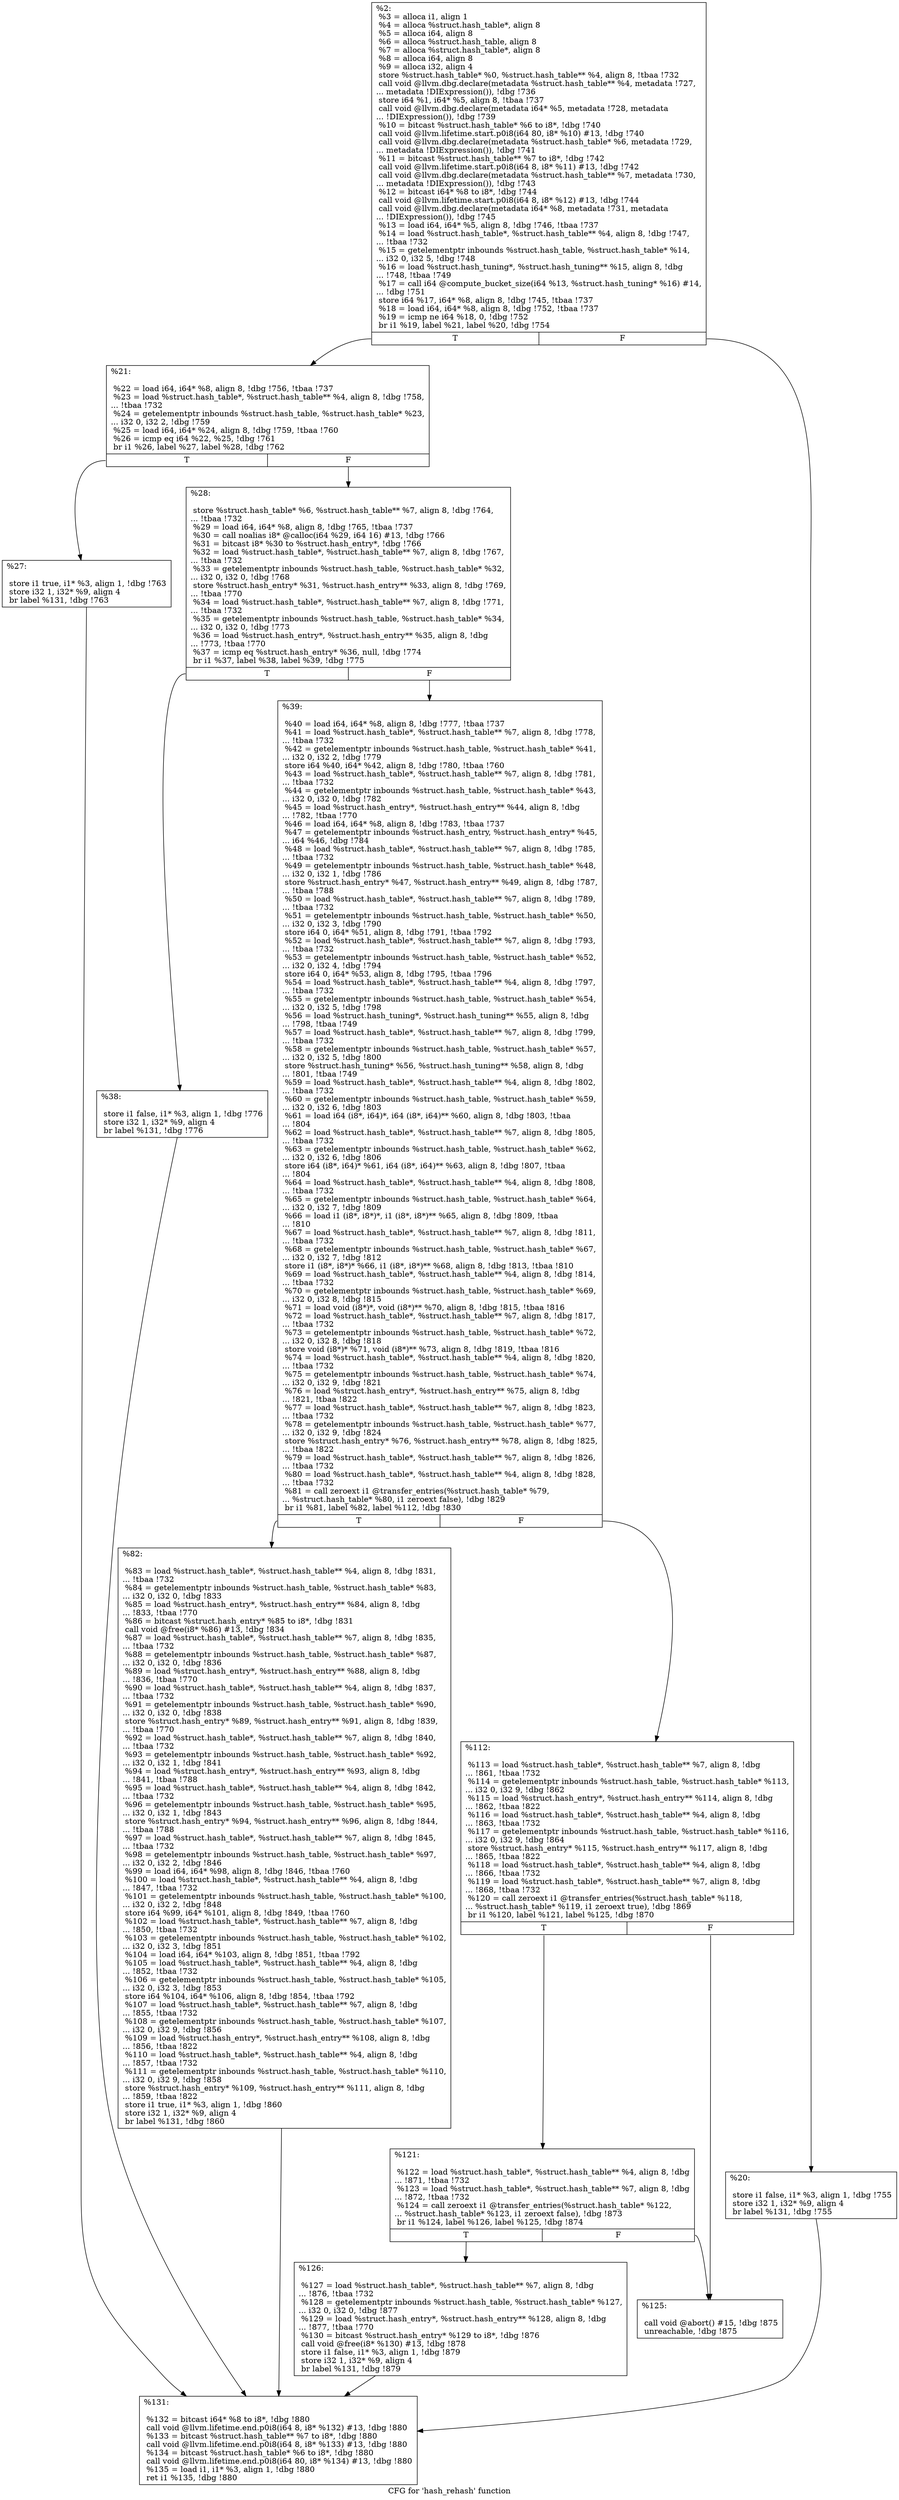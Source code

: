digraph "CFG for 'hash_rehash' function" {
	label="CFG for 'hash_rehash' function";

	Node0x24fab90 [shape=record,label="{%2:\l  %3 = alloca i1, align 1\l  %4 = alloca %struct.hash_table*, align 8\l  %5 = alloca i64, align 8\l  %6 = alloca %struct.hash_table, align 8\l  %7 = alloca %struct.hash_table*, align 8\l  %8 = alloca i64, align 8\l  %9 = alloca i32, align 4\l  store %struct.hash_table* %0, %struct.hash_table** %4, align 8, !tbaa !732\l  call void @llvm.dbg.declare(metadata %struct.hash_table** %4, metadata !727,\l... metadata !DIExpression()), !dbg !736\l  store i64 %1, i64* %5, align 8, !tbaa !737\l  call void @llvm.dbg.declare(metadata i64* %5, metadata !728, metadata\l... !DIExpression()), !dbg !739\l  %10 = bitcast %struct.hash_table* %6 to i8*, !dbg !740\l  call void @llvm.lifetime.start.p0i8(i64 80, i8* %10) #13, !dbg !740\l  call void @llvm.dbg.declare(metadata %struct.hash_table* %6, metadata !729,\l... metadata !DIExpression()), !dbg !741\l  %11 = bitcast %struct.hash_table** %7 to i8*, !dbg !742\l  call void @llvm.lifetime.start.p0i8(i64 8, i8* %11) #13, !dbg !742\l  call void @llvm.dbg.declare(metadata %struct.hash_table** %7, metadata !730,\l... metadata !DIExpression()), !dbg !743\l  %12 = bitcast i64* %8 to i8*, !dbg !744\l  call void @llvm.lifetime.start.p0i8(i64 8, i8* %12) #13, !dbg !744\l  call void @llvm.dbg.declare(metadata i64* %8, metadata !731, metadata\l... !DIExpression()), !dbg !745\l  %13 = load i64, i64* %5, align 8, !dbg !746, !tbaa !737\l  %14 = load %struct.hash_table*, %struct.hash_table** %4, align 8, !dbg !747,\l... !tbaa !732\l  %15 = getelementptr inbounds %struct.hash_table, %struct.hash_table* %14,\l... i32 0, i32 5, !dbg !748\l  %16 = load %struct.hash_tuning*, %struct.hash_tuning** %15, align 8, !dbg\l... !748, !tbaa !749\l  %17 = call i64 @compute_bucket_size(i64 %13, %struct.hash_tuning* %16) #14,\l... !dbg !751\l  store i64 %17, i64* %8, align 8, !dbg !745, !tbaa !737\l  %18 = load i64, i64* %8, align 8, !dbg !752, !tbaa !737\l  %19 = icmp ne i64 %18, 0, !dbg !752\l  br i1 %19, label %21, label %20, !dbg !754\l|{<s0>T|<s1>F}}"];
	Node0x24fab90:s0 -> Node0x25007e0;
	Node0x24fab90:s1 -> Node0x2500790;
	Node0x2500790 [shape=record,label="{%20:\l\l  store i1 false, i1* %3, align 1, !dbg !755\l  store i32 1, i32* %9, align 4\l  br label %131, !dbg !755\l}"];
	Node0x2500790 -> Node0x2500b00;
	Node0x25007e0 [shape=record,label="{%21:\l\l  %22 = load i64, i64* %8, align 8, !dbg !756, !tbaa !737\l  %23 = load %struct.hash_table*, %struct.hash_table** %4, align 8, !dbg !758,\l... !tbaa !732\l  %24 = getelementptr inbounds %struct.hash_table, %struct.hash_table* %23,\l... i32 0, i32 2, !dbg !759\l  %25 = load i64, i64* %24, align 8, !dbg !759, !tbaa !760\l  %26 = icmp eq i64 %22, %25, !dbg !761\l  br i1 %26, label %27, label %28, !dbg !762\l|{<s0>T|<s1>F}}"];
	Node0x25007e0:s0 -> Node0x2500830;
	Node0x25007e0:s1 -> Node0x2500880;
	Node0x2500830 [shape=record,label="{%27:\l\l  store i1 true, i1* %3, align 1, !dbg !763\l  store i32 1, i32* %9, align 4\l  br label %131, !dbg !763\l}"];
	Node0x2500830 -> Node0x2500b00;
	Node0x2500880 [shape=record,label="{%28:\l\l  store %struct.hash_table* %6, %struct.hash_table** %7, align 8, !dbg !764,\l... !tbaa !732\l  %29 = load i64, i64* %8, align 8, !dbg !765, !tbaa !737\l  %30 = call noalias i8* @calloc(i64 %29, i64 16) #13, !dbg !766\l  %31 = bitcast i8* %30 to %struct.hash_entry*, !dbg !766\l  %32 = load %struct.hash_table*, %struct.hash_table** %7, align 8, !dbg !767,\l... !tbaa !732\l  %33 = getelementptr inbounds %struct.hash_table, %struct.hash_table* %32,\l... i32 0, i32 0, !dbg !768\l  store %struct.hash_entry* %31, %struct.hash_entry** %33, align 8, !dbg !769,\l... !tbaa !770\l  %34 = load %struct.hash_table*, %struct.hash_table** %7, align 8, !dbg !771,\l... !tbaa !732\l  %35 = getelementptr inbounds %struct.hash_table, %struct.hash_table* %34,\l... i32 0, i32 0, !dbg !773\l  %36 = load %struct.hash_entry*, %struct.hash_entry** %35, align 8, !dbg\l... !773, !tbaa !770\l  %37 = icmp eq %struct.hash_entry* %36, null, !dbg !774\l  br i1 %37, label %38, label %39, !dbg !775\l|{<s0>T|<s1>F}}"];
	Node0x2500880:s0 -> Node0x25008d0;
	Node0x2500880:s1 -> Node0x2500920;
	Node0x25008d0 [shape=record,label="{%38:\l\l  store i1 false, i1* %3, align 1, !dbg !776\l  store i32 1, i32* %9, align 4\l  br label %131, !dbg !776\l}"];
	Node0x25008d0 -> Node0x2500b00;
	Node0x2500920 [shape=record,label="{%39:\l\l  %40 = load i64, i64* %8, align 8, !dbg !777, !tbaa !737\l  %41 = load %struct.hash_table*, %struct.hash_table** %7, align 8, !dbg !778,\l... !tbaa !732\l  %42 = getelementptr inbounds %struct.hash_table, %struct.hash_table* %41,\l... i32 0, i32 2, !dbg !779\l  store i64 %40, i64* %42, align 8, !dbg !780, !tbaa !760\l  %43 = load %struct.hash_table*, %struct.hash_table** %7, align 8, !dbg !781,\l... !tbaa !732\l  %44 = getelementptr inbounds %struct.hash_table, %struct.hash_table* %43,\l... i32 0, i32 0, !dbg !782\l  %45 = load %struct.hash_entry*, %struct.hash_entry** %44, align 8, !dbg\l... !782, !tbaa !770\l  %46 = load i64, i64* %8, align 8, !dbg !783, !tbaa !737\l  %47 = getelementptr inbounds %struct.hash_entry, %struct.hash_entry* %45,\l... i64 %46, !dbg !784\l  %48 = load %struct.hash_table*, %struct.hash_table** %7, align 8, !dbg !785,\l... !tbaa !732\l  %49 = getelementptr inbounds %struct.hash_table, %struct.hash_table* %48,\l... i32 0, i32 1, !dbg !786\l  store %struct.hash_entry* %47, %struct.hash_entry** %49, align 8, !dbg !787,\l... !tbaa !788\l  %50 = load %struct.hash_table*, %struct.hash_table** %7, align 8, !dbg !789,\l... !tbaa !732\l  %51 = getelementptr inbounds %struct.hash_table, %struct.hash_table* %50,\l... i32 0, i32 3, !dbg !790\l  store i64 0, i64* %51, align 8, !dbg !791, !tbaa !792\l  %52 = load %struct.hash_table*, %struct.hash_table** %7, align 8, !dbg !793,\l... !tbaa !732\l  %53 = getelementptr inbounds %struct.hash_table, %struct.hash_table* %52,\l... i32 0, i32 4, !dbg !794\l  store i64 0, i64* %53, align 8, !dbg !795, !tbaa !796\l  %54 = load %struct.hash_table*, %struct.hash_table** %4, align 8, !dbg !797,\l... !tbaa !732\l  %55 = getelementptr inbounds %struct.hash_table, %struct.hash_table* %54,\l... i32 0, i32 5, !dbg !798\l  %56 = load %struct.hash_tuning*, %struct.hash_tuning** %55, align 8, !dbg\l... !798, !tbaa !749\l  %57 = load %struct.hash_table*, %struct.hash_table** %7, align 8, !dbg !799,\l... !tbaa !732\l  %58 = getelementptr inbounds %struct.hash_table, %struct.hash_table* %57,\l... i32 0, i32 5, !dbg !800\l  store %struct.hash_tuning* %56, %struct.hash_tuning** %58, align 8, !dbg\l... !801, !tbaa !749\l  %59 = load %struct.hash_table*, %struct.hash_table** %4, align 8, !dbg !802,\l... !tbaa !732\l  %60 = getelementptr inbounds %struct.hash_table, %struct.hash_table* %59,\l... i32 0, i32 6, !dbg !803\l  %61 = load i64 (i8*, i64)*, i64 (i8*, i64)** %60, align 8, !dbg !803, !tbaa\l... !804\l  %62 = load %struct.hash_table*, %struct.hash_table** %7, align 8, !dbg !805,\l... !tbaa !732\l  %63 = getelementptr inbounds %struct.hash_table, %struct.hash_table* %62,\l... i32 0, i32 6, !dbg !806\l  store i64 (i8*, i64)* %61, i64 (i8*, i64)** %63, align 8, !dbg !807, !tbaa\l... !804\l  %64 = load %struct.hash_table*, %struct.hash_table** %4, align 8, !dbg !808,\l... !tbaa !732\l  %65 = getelementptr inbounds %struct.hash_table, %struct.hash_table* %64,\l... i32 0, i32 7, !dbg !809\l  %66 = load i1 (i8*, i8*)*, i1 (i8*, i8*)** %65, align 8, !dbg !809, !tbaa\l... !810\l  %67 = load %struct.hash_table*, %struct.hash_table** %7, align 8, !dbg !811,\l... !tbaa !732\l  %68 = getelementptr inbounds %struct.hash_table, %struct.hash_table* %67,\l... i32 0, i32 7, !dbg !812\l  store i1 (i8*, i8*)* %66, i1 (i8*, i8*)** %68, align 8, !dbg !813, !tbaa !810\l  %69 = load %struct.hash_table*, %struct.hash_table** %4, align 8, !dbg !814,\l... !tbaa !732\l  %70 = getelementptr inbounds %struct.hash_table, %struct.hash_table* %69,\l... i32 0, i32 8, !dbg !815\l  %71 = load void (i8*)*, void (i8*)** %70, align 8, !dbg !815, !tbaa !816\l  %72 = load %struct.hash_table*, %struct.hash_table** %7, align 8, !dbg !817,\l... !tbaa !732\l  %73 = getelementptr inbounds %struct.hash_table, %struct.hash_table* %72,\l... i32 0, i32 8, !dbg !818\l  store void (i8*)* %71, void (i8*)** %73, align 8, !dbg !819, !tbaa !816\l  %74 = load %struct.hash_table*, %struct.hash_table** %4, align 8, !dbg !820,\l... !tbaa !732\l  %75 = getelementptr inbounds %struct.hash_table, %struct.hash_table* %74,\l... i32 0, i32 9, !dbg !821\l  %76 = load %struct.hash_entry*, %struct.hash_entry** %75, align 8, !dbg\l... !821, !tbaa !822\l  %77 = load %struct.hash_table*, %struct.hash_table** %7, align 8, !dbg !823,\l... !tbaa !732\l  %78 = getelementptr inbounds %struct.hash_table, %struct.hash_table* %77,\l... i32 0, i32 9, !dbg !824\l  store %struct.hash_entry* %76, %struct.hash_entry** %78, align 8, !dbg !825,\l... !tbaa !822\l  %79 = load %struct.hash_table*, %struct.hash_table** %7, align 8, !dbg !826,\l... !tbaa !732\l  %80 = load %struct.hash_table*, %struct.hash_table** %4, align 8, !dbg !828,\l... !tbaa !732\l  %81 = call zeroext i1 @transfer_entries(%struct.hash_table* %79,\l... %struct.hash_table* %80, i1 zeroext false), !dbg !829\l  br i1 %81, label %82, label %112, !dbg !830\l|{<s0>T|<s1>F}}"];
	Node0x2500920:s0 -> Node0x2500970;
	Node0x2500920:s1 -> Node0x25009c0;
	Node0x2500970 [shape=record,label="{%82:\l\l  %83 = load %struct.hash_table*, %struct.hash_table** %4, align 8, !dbg !831,\l... !tbaa !732\l  %84 = getelementptr inbounds %struct.hash_table, %struct.hash_table* %83,\l... i32 0, i32 0, !dbg !833\l  %85 = load %struct.hash_entry*, %struct.hash_entry** %84, align 8, !dbg\l... !833, !tbaa !770\l  %86 = bitcast %struct.hash_entry* %85 to i8*, !dbg !831\l  call void @free(i8* %86) #13, !dbg !834\l  %87 = load %struct.hash_table*, %struct.hash_table** %7, align 8, !dbg !835,\l... !tbaa !732\l  %88 = getelementptr inbounds %struct.hash_table, %struct.hash_table* %87,\l... i32 0, i32 0, !dbg !836\l  %89 = load %struct.hash_entry*, %struct.hash_entry** %88, align 8, !dbg\l... !836, !tbaa !770\l  %90 = load %struct.hash_table*, %struct.hash_table** %4, align 8, !dbg !837,\l... !tbaa !732\l  %91 = getelementptr inbounds %struct.hash_table, %struct.hash_table* %90,\l... i32 0, i32 0, !dbg !838\l  store %struct.hash_entry* %89, %struct.hash_entry** %91, align 8, !dbg !839,\l... !tbaa !770\l  %92 = load %struct.hash_table*, %struct.hash_table** %7, align 8, !dbg !840,\l... !tbaa !732\l  %93 = getelementptr inbounds %struct.hash_table, %struct.hash_table* %92,\l... i32 0, i32 1, !dbg !841\l  %94 = load %struct.hash_entry*, %struct.hash_entry** %93, align 8, !dbg\l... !841, !tbaa !788\l  %95 = load %struct.hash_table*, %struct.hash_table** %4, align 8, !dbg !842,\l... !tbaa !732\l  %96 = getelementptr inbounds %struct.hash_table, %struct.hash_table* %95,\l... i32 0, i32 1, !dbg !843\l  store %struct.hash_entry* %94, %struct.hash_entry** %96, align 8, !dbg !844,\l... !tbaa !788\l  %97 = load %struct.hash_table*, %struct.hash_table** %7, align 8, !dbg !845,\l... !tbaa !732\l  %98 = getelementptr inbounds %struct.hash_table, %struct.hash_table* %97,\l... i32 0, i32 2, !dbg !846\l  %99 = load i64, i64* %98, align 8, !dbg !846, !tbaa !760\l  %100 = load %struct.hash_table*, %struct.hash_table** %4, align 8, !dbg\l... !847, !tbaa !732\l  %101 = getelementptr inbounds %struct.hash_table, %struct.hash_table* %100,\l... i32 0, i32 2, !dbg !848\l  store i64 %99, i64* %101, align 8, !dbg !849, !tbaa !760\l  %102 = load %struct.hash_table*, %struct.hash_table** %7, align 8, !dbg\l... !850, !tbaa !732\l  %103 = getelementptr inbounds %struct.hash_table, %struct.hash_table* %102,\l... i32 0, i32 3, !dbg !851\l  %104 = load i64, i64* %103, align 8, !dbg !851, !tbaa !792\l  %105 = load %struct.hash_table*, %struct.hash_table** %4, align 8, !dbg\l... !852, !tbaa !732\l  %106 = getelementptr inbounds %struct.hash_table, %struct.hash_table* %105,\l... i32 0, i32 3, !dbg !853\l  store i64 %104, i64* %106, align 8, !dbg !854, !tbaa !792\l  %107 = load %struct.hash_table*, %struct.hash_table** %7, align 8, !dbg\l... !855, !tbaa !732\l  %108 = getelementptr inbounds %struct.hash_table, %struct.hash_table* %107,\l... i32 0, i32 9, !dbg !856\l  %109 = load %struct.hash_entry*, %struct.hash_entry** %108, align 8, !dbg\l... !856, !tbaa !822\l  %110 = load %struct.hash_table*, %struct.hash_table** %4, align 8, !dbg\l... !857, !tbaa !732\l  %111 = getelementptr inbounds %struct.hash_table, %struct.hash_table* %110,\l... i32 0, i32 9, !dbg !858\l  store %struct.hash_entry* %109, %struct.hash_entry** %111, align 8, !dbg\l... !859, !tbaa !822\l  store i1 true, i1* %3, align 1, !dbg !860\l  store i32 1, i32* %9, align 4\l  br label %131, !dbg !860\l}"];
	Node0x2500970 -> Node0x2500b00;
	Node0x25009c0 [shape=record,label="{%112:\l\l  %113 = load %struct.hash_table*, %struct.hash_table** %7, align 8, !dbg\l... !861, !tbaa !732\l  %114 = getelementptr inbounds %struct.hash_table, %struct.hash_table* %113,\l... i32 0, i32 9, !dbg !862\l  %115 = load %struct.hash_entry*, %struct.hash_entry** %114, align 8, !dbg\l... !862, !tbaa !822\l  %116 = load %struct.hash_table*, %struct.hash_table** %4, align 8, !dbg\l... !863, !tbaa !732\l  %117 = getelementptr inbounds %struct.hash_table, %struct.hash_table* %116,\l... i32 0, i32 9, !dbg !864\l  store %struct.hash_entry* %115, %struct.hash_entry** %117, align 8, !dbg\l... !865, !tbaa !822\l  %118 = load %struct.hash_table*, %struct.hash_table** %4, align 8, !dbg\l... !866, !tbaa !732\l  %119 = load %struct.hash_table*, %struct.hash_table** %7, align 8, !dbg\l... !868, !tbaa !732\l  %120 = call zeroext i1 @transfer_entries(%struct.hash_table* %118,\l... %struct.hash_table* %119, i1 zeroext true), !dbg !869\l  br i1 %120, label %121, label %125, !dbg !870\l|{<s0>T|<s1>F}}"];
	Node0x25009c0:s0 -> Node0x2500a10;
	Node0x25009c0:s1 -> Node0x2500a60;
	Node0x2500a10 [shape=record,label="{%121:\l\l  %122 = load %struct.hash_table*, %struct.hash_table** %4, align 8, !dbg\l... !871, !tbaa !732\l  %123 = load %struct.hash_table*, %struct.hash_table** %7, align 8, !dbg\l... !872, !tbaa !732\l  %124 = call zeroext i1 @transfer_entries(%struct.hash_table* %122,\l... %struct.hash_table* %123, i1 zeroext false), !dbg !873\l  br i1 %124, label %126, label %125, !dbg !874\l|{<s0>T|<s1>F}}"];
	Node0x2500a10:s0 -> Node0x2500ab0;
	Node0x2500a10:s1 -> Node0x2500a60;
	Node0x2500a60 [shape=record,label="{%125:\l\l  call void @abort() #15, !dbg !875\l  unreachable, !dbg !875\l}"];
	Node0x2500ab0 [shape=record,label="{%126:\l\l  %127 = load %struct.hash_table*, %struct.hash_table** %7, align 8, !dbg\l... !876, !tbaa !732\l  %128 = getelementptr inbounds %struct.hash_table, %struct.hash_table* %127,\l... i32 0, i32 0, !dbg !877\l  %129 = load %struct.hash_entry*, %struct.hash_entry** %128, align 8, !dbg\l... !877, !tbaa !770\l  %130 = bitcast %struct.hash_entry* %129 to i8*, !dbg !876\l  call void @free(i8* %130) #13, !dbg !878\l  store i1 false, i1* %3, align 1, !dbg !879\l  store i32 1, i32* %9, align 4\l  br label %131, !dbg !879\l}"];
	Node0x2500ab0 -> Node0x2500b00;
	Node0x2500b00 [shape=record,label="{%131:\l\l  %132 = bitcast i64* %8 to i8*, !dbg !880\l  call void @llvm.lifetime.end.p0i8(i64 8, i8* %132) #13, !dbg !880\l  %133 = bitcast %struct.hash_table** %7 to i8*, !dbg !880\l  call void @llvm.lifetime.end.p0i8(i64 8, i8* %133) #13, !dbg !880\l  %134 = bitcast %struct.hash_table* %6 to i8*, !dbg !880\l  call void @llvm.lifetime.end.p0i8(i64 80, i8* %134) #13, !dbg !880\l  %135 = load i1, i1* %3, align 1, !dbg !880\l  ret i1 %135, !dbg !880\l}"];
}
